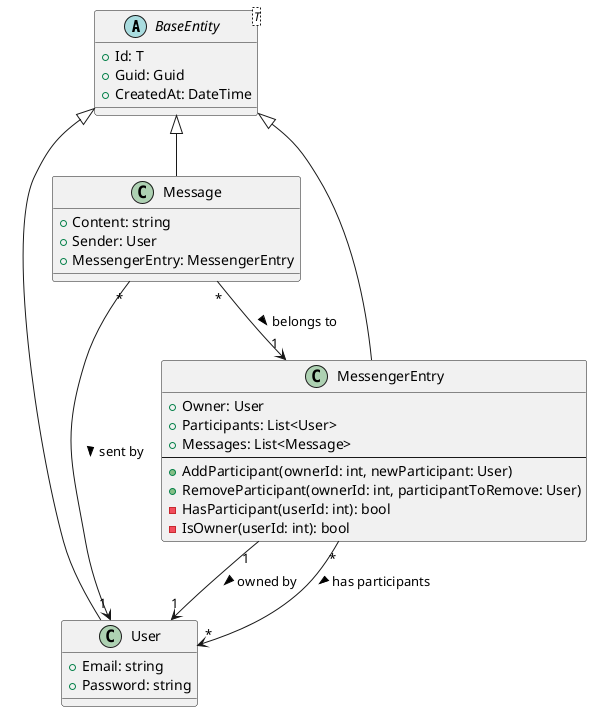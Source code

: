 @startuml
' Abstract base class
abstract class BaseEntity<T> {
  + Id: T
  + Guid: Guid
  + CreatedAt: DateTime
}

class User {
  + Email: string
  + Password: string
}

class Message {
  + Content: string
  + Sender: User
  + MessengerEntry: MessengerEntry
}

class MessengerEntry {
  + Owner: User
  + Participants: List<User>
  + Messages: List<Message>
  --
  + AddParticipant(ownerId: int, newParticipant: User)
  + RemoveParticipant(ownerId: int, participantToRemove: User)
  - HasParticipant(userId: int): bool
  - IsOwner(userId: int): bool
}

' Inheritance
BaseEntity <|-- User
BaseEntity <|-- Message
BaseEntity <|-- MessengerEntry

' Relationships
Message "*" --> "1" MessengerEntry : belongs to >
Message "*" --> "1" User : sent by >
MessengerEntry "1" --> "1" User : owned by >
MessengerEntry "*" --> "*" User : has participants >

@enduml